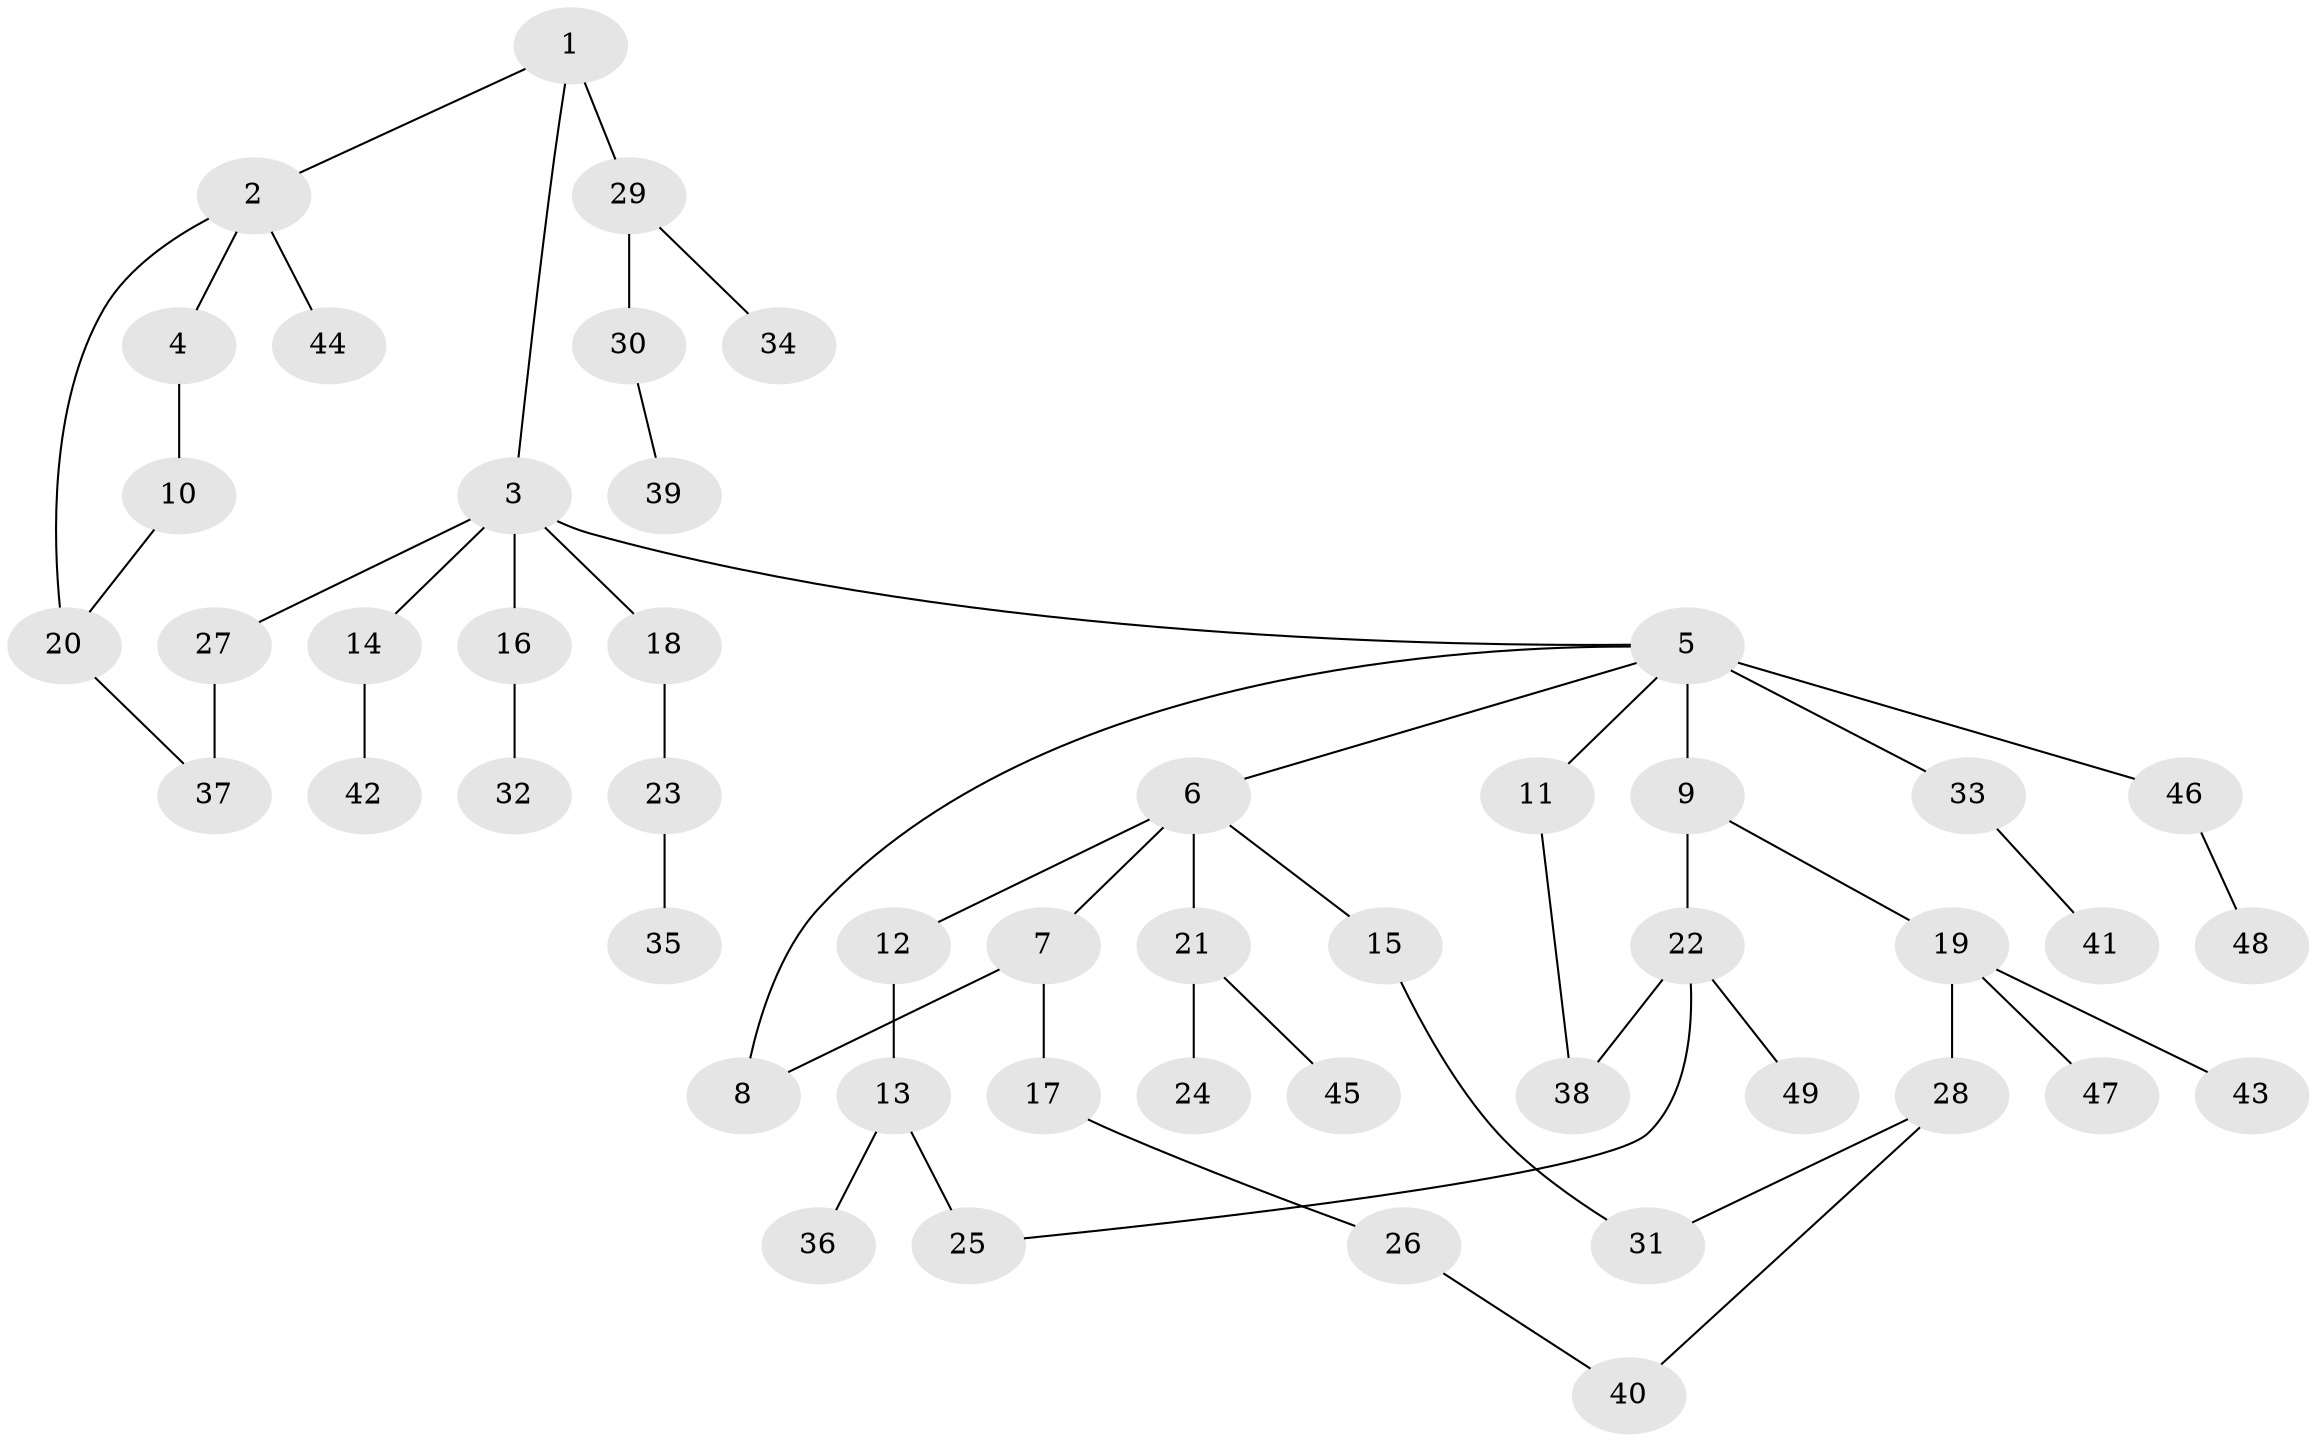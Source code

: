 // original degree distribution, {5: 0.0425531914893617, 8: 0.010638297872340425, 3: 0.1595744680851064, 6: 0.031914893617021274, 4: 0.02127659574468085, 2: 0.2978723404255319, 7: 0.010638297872340425, 1: 0.425531914893617}
// Generated by graph-tools (version 1.1) at 2025/34/03/09/25 02:34:17]
// undirected, 49 vertices, 55 edges
graph export_dot {
graph [start="1"]
  node [color=gray90,style=filled];
  1;
  2;
  3;
  4;
  5;
  6;
  7;
  8;
  9;
  10;
  11;
  12;
  13;
  14;
  15;
  16;
  17;
  18;
  19;
  20;
  21;
  22;
  23;
  24;
  25;
  26;
  27;
  28;
  29;
  30;
  31;
  32;
  33;
  34;
  35;
  36;
  37;
  38;
  39;
  40;
  41;
  42;
  43;
  44;
  45;
  46;
  47;
  48;
  49;
  1 -- 2 [weight=1.0];
  1 -- 3 [weight=1.0];
  1 -- 29 [weight=2.0];
  2 -- 4 [weight=1.0];
  2 -- 20 [weight=1.0];
  2 -- 44 [weight=1.0];
  3 -- 5 [weight=1.0];
  3 -- 14 [weight=1.0];
  3 -- 16 [weight=2.0];
  3 -- 18 [weight=1.0];
  3 -- 27 [weight=1.0];
  4 -- 10 [weight=1.0];
  5 -- 6 [weight=1.0];
  5 -- 8 [weight=2.0];
  5 -- 9 [weight=4.0];
  5 -- 11 [weight=1.0];
  5 -- 33 [weight=1.0];
  5 -- 46 [weight=1.0];
  6 -- 7 [weight=1.0];
  6 -- 12 [weight=1.0];
  6 -- 15 [weight=1.0];
  6 -- 21 [weight=1.0];
  7 -- 8 [weight=1.0];
  7 -- 17 [weight=1.0];
  9 -- 19 [weight=1.0];
  9 -- 22 [weight=1.0];
  10 -- 20 [weight=1.0];
  11 -- 38 [weight=1.0];
  12 -- 13 [weight=1.0];
  13 -- 25 [weight=2.0];
  13 -- 36 [weight=1.0];
  14 -- 42 [weight=1.0];
  15 -- 31 [weight=1.0];
  16 -- 32 [weight=1.0];
  17 -- 26 [weight=1.0];
  18 -- 23 [weight=1.0];
  19 -- 28 [weight=2.0];
  19 -- 43 [weight=1.0];
  19 -- 47 [weight=1.0];
  20 -- 37 [weight=1.0];
  21 -- 24 [weight=2.0];
  21 -- 45 [weight=1.0];
  22 -- 25 [weight=1.0];
  22 -- 38 [weight=1.0];
  22 -- 49 [weight=1.0];
  23 -- 35 [weight=1.0];
  26 -- 40 [weight=1.0];
  27 -- 37 [weight=2.0];
  28 -- 31 [weight=1.0];
  28 -- 40 [weight=1.0];
  29 -- 30 [weight=1.0];
  29 -- 34 [weight=1.0];
  30 -- 39 [weight=1.0];
  33 -- 41 [weight=1.0];
  46 -- 48 [weight=1.0];
}
